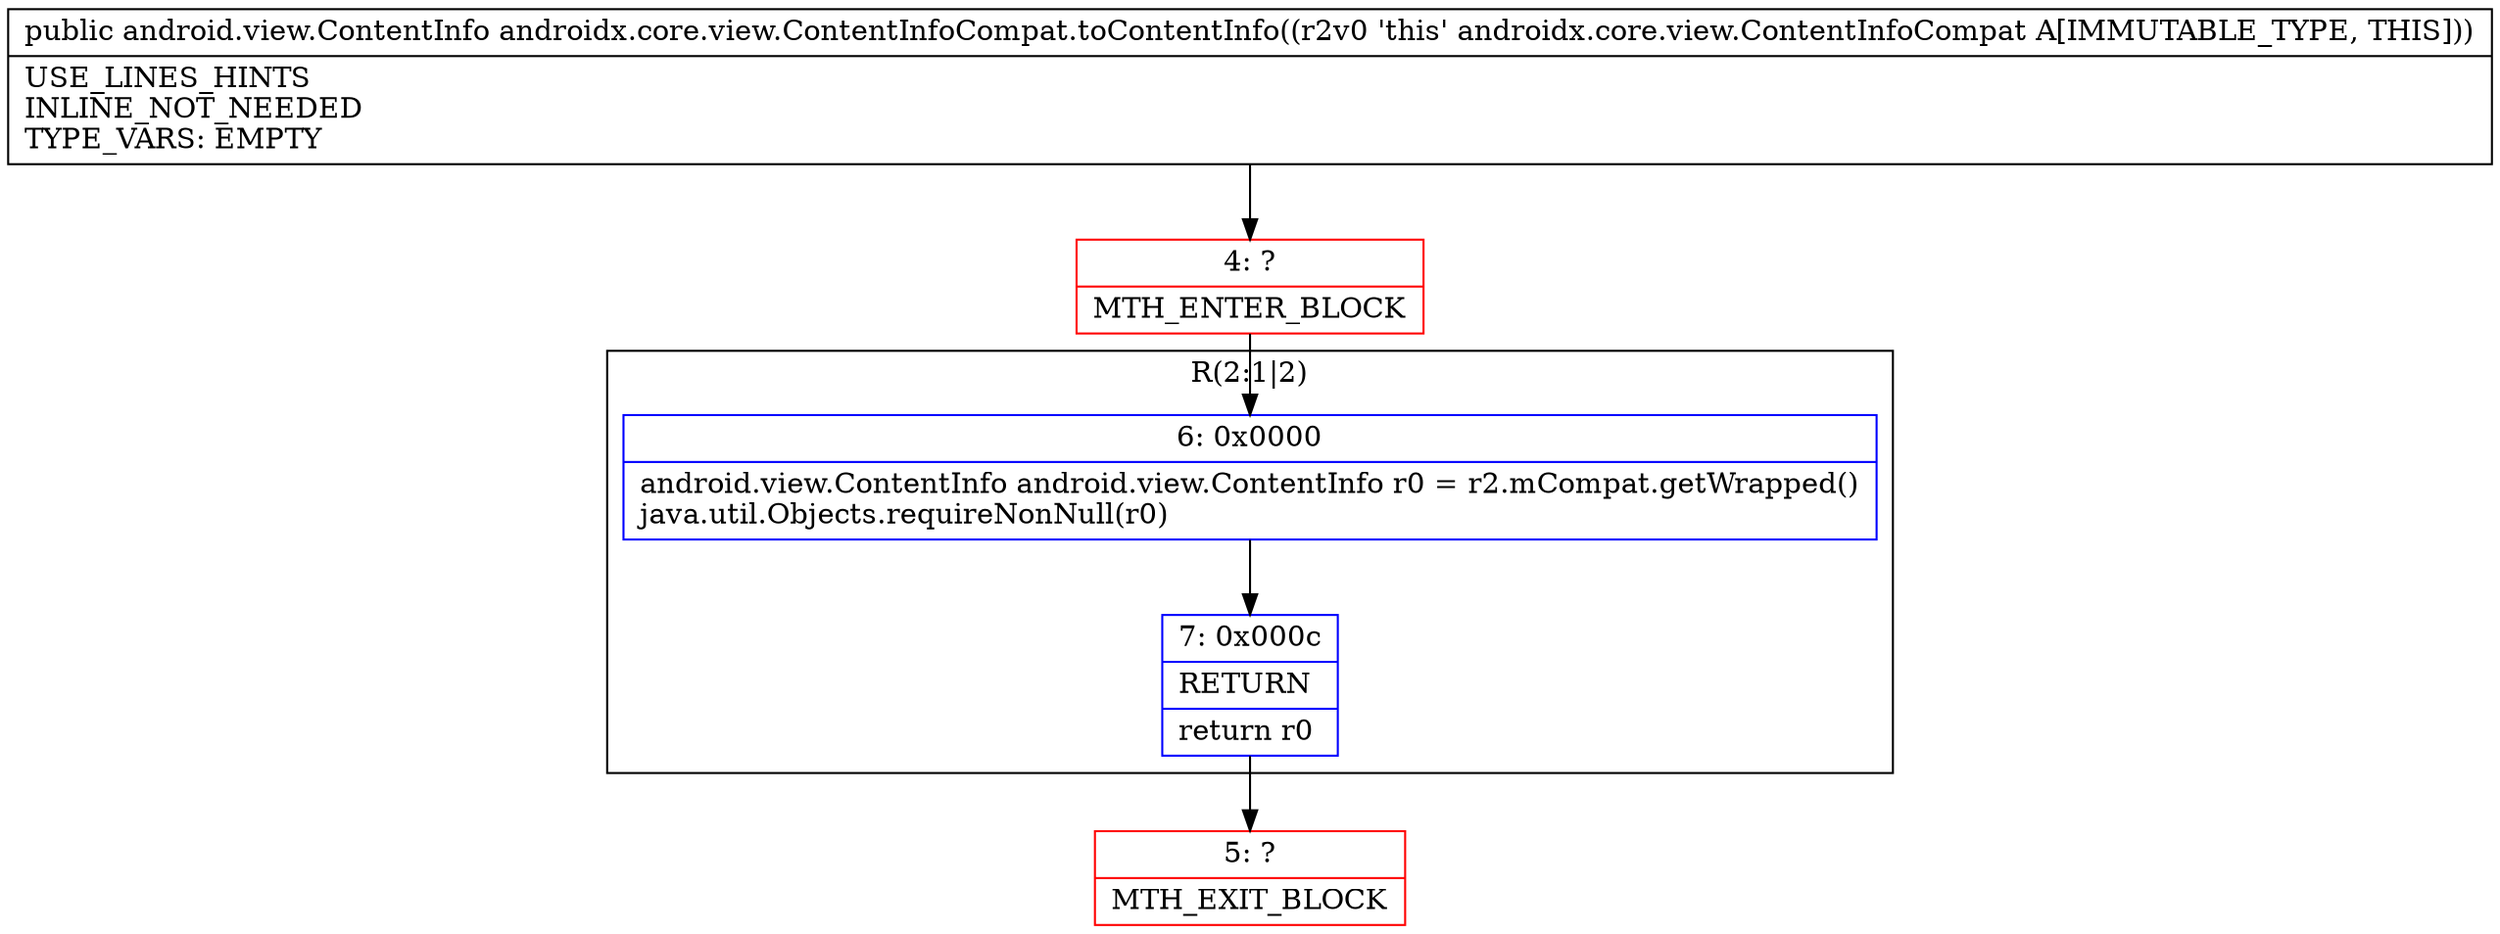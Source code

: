 digraph "CFG forandroidx.core.view.ContentInfoCompat.toContentInfo()Landroid\/view\/ContentInfo;" {
subgraph cluster_Region_1729396855 {
label = "R(2:1|2)";
node [shape=record,color=blue];
Node_6 [shape=record,label="{6\:\ 0x0000|android.view.ContentInfo android.view.ContentInfo r0 = r2.mCompat.getWrapped()\ljava.util.Objects.requireNonNull(r0)\l}"];
Node_7 [shape=record,label="{7\:\ 0x000c|RETURN\l|return r0\l}"];
}
Node_4 [shape=record,color=red,label="{4\:\ ?|MTH_ENTER_BLOCK\l}"];
Node_5 [shape=record,color=red,label="{5\:\ ?|MTH_EXIT_BLOCK\l}"];
MethodNode[shape=record,label="{public android.view.ContentInfo androidx.core.view.ContentInfoCompat.toContentInfo((r2v0 'this' androidx.core.view.ContentInfoCompat A[IMMUTABLE_TYPE, THIS]))  | USE_LINES_HINTS\lINLINE_NOT_NEEDED\lTYPE_VARS: EMPTY\l}"];
MethodNode -> Node_4;Node_6 -> Node_7;
Node_7 -> Node_5;
Node_4 -> Node_6;
}

